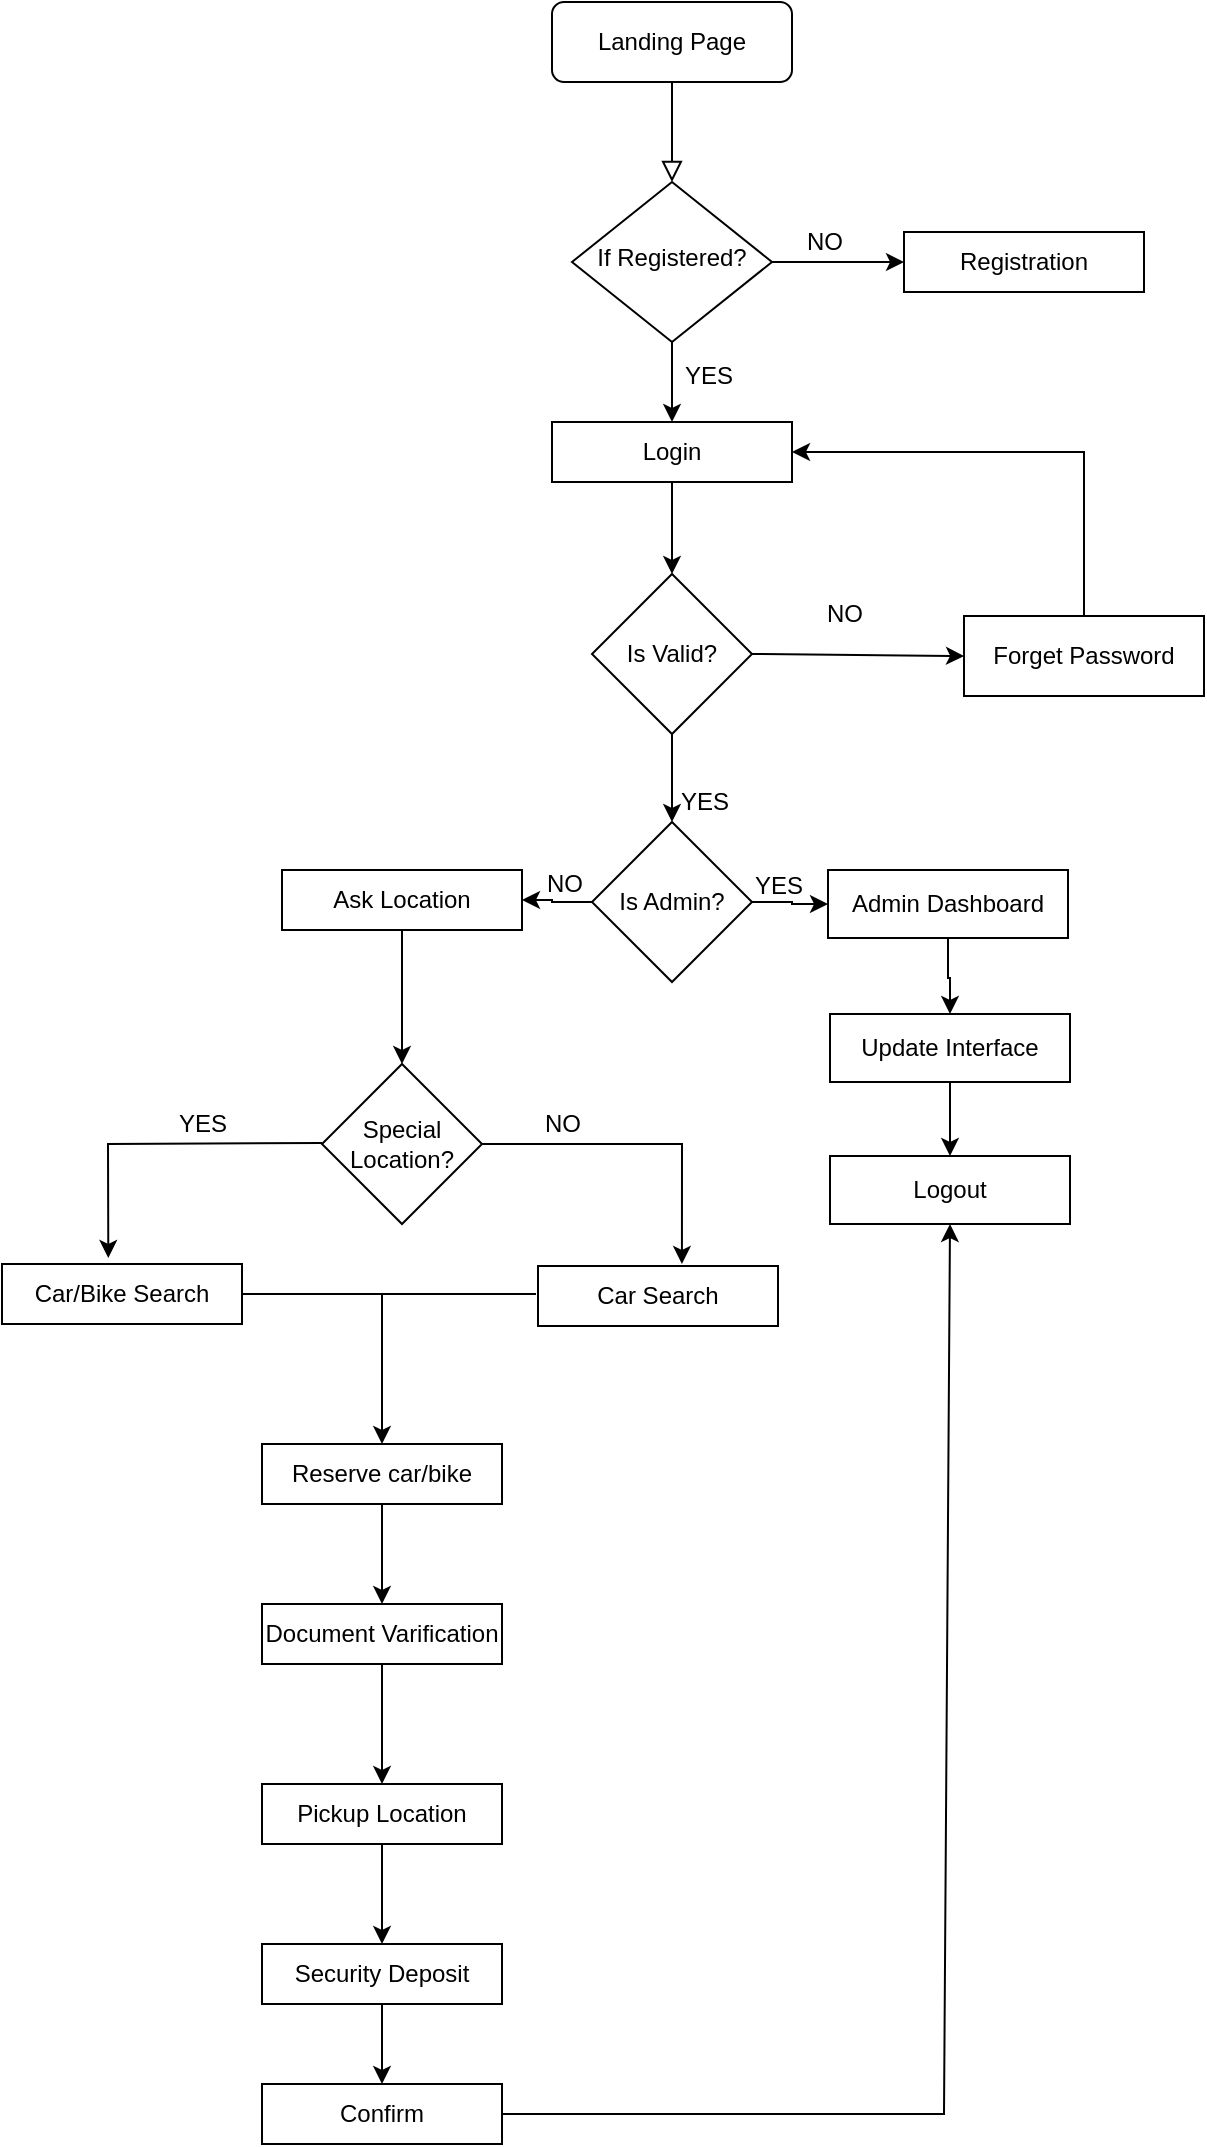 <mxfile version="20.4.2" type="github">
  <diagram id="C5RBs43oDa-KdzZeNtuy" name="Page-1">
    <mxGraphModel dx="1384" dy="719" grid="1" gridSize="10" guides="1" tooltips="1" connect="1" arrows="1" fold="1" page="1" pageScale="1" pageWidth="827" pageHeight="1169" math="0" shadow="0">
      <root>
        <mxCell id="WIyWlLk6GJQsqaUBKTNV-0" />
        <mxCell id="WIyWlLk6GJQsqaUBKTNV-1" parent="WIyWlLk6GJQsqaUBKTNV-0" />
        <mxCell id="WIyWlLk6GJQsqaUBKTNV-2" value="" style="rounded=0;html=1;jettySize=auto;orthogonalLoop=1;fontSize=11;endArrow=block;endFill=0;endSize=8;strokeWidth=1;shadow=0;labelBackgroundColor=none;edgeStyle=orthogonalEdgeStyle;" parent="WIyWlLk6GJQsqaUBKTNV-1" source="WIyWlLk6GJQsqaUBKTNV-3" target="WIyWlLk6GJQsqaUBKTNV-6" edge="1">
          <mxGeometry relative="1" as="geometry" />
        </mxCell>
        <mxCell id="WIyWlLk6GJQsqaUBKTNV-3" value="Landing Page" style="rounded=1;whiteSpace=wrap;html=1;fontSize=12;glass=0;strokeWidth=1;shadow=0;" parent="WIyWlLk6GJQsqaUBKTNV-1" vertex="1">
          <mxGeometry x="324" y="80" width="120" height="40" as="geometry" />
        </mxCell>
        <mxCell id="vMpb4PyR56rVBC7EJzTK-7" value="" style="edgeStyle=orthogonalEdgeStyle;rounded=0;orthogonalLoop=1;jettySize=auto;html=1;" edge="1" parent="WIyWlLk6GJQsqaUBKTNV-1" source="WIyWlLk6GJQsqaUBKTNV-6" target="vMpb4PyR56rVBC7EJzTK-6">
          <mxGeometry relative="1" as="geometry" />
        </mxCell>
        <mxCell id="vMpb4PyR56rVBC7EJzTK-9" value="" style="edgeStyle=orthogonalEdgeStyle;rounded=0;orthogonalLoop=1;jettySize=auto;html=1;" edge="1" parent="WIyWlLk6GJQsqaUBKTNV-1" source="WIyWlLk6GJQsqaUBKTNV-6" target="vMpb4PyR56rVBC7EJzTK-2">
          <mxGeometry relative="1" as="geometry" />
        </mxCell>
        <mxCell id="WIyWlLk6GJQsqaUBKTNV-6" value="If Registered?" style="rhombus;whiteSpace=wrap;html=1;shadow=0;fontFamily=Helvetica;fontSize=12;align=center;strokeWidth=1;spacing=6;spacingTop=-4;" parent="WIyWlLk6GJQsqaUBKTNV-1" vertex="1">
          <mxGeometry x="334" y="170" width="100" height="80" as="geometry" />
        </mxCell>
        <mxCell id="vMpb4PyR56rVBC7EJzTK-5" value="" style="edgeStyle=orthogonalEdgeStyle;rounded=0;orthogonalLoop=1;jettySize=auto;html=1;" edge="1" parent="WIyWlLk6GJQsqaUBKTNV-1" source="vMpb4PyR56rVBC7EJzTK-2" target="vMpb4PyR56rVBC7EJzTK-3">
          <mxGeometry relative="1" as="geometry" />
        </mxCell>
        <mxCell id="vMpb4PyR56rVBC7EJzTK-2" value="Login" style="rounded=0;whiteSpace=wrap;html=1;" vertex="1" parent="WIyWlLk6GJQsqaUBKTNV-1">
          <mxGeometry x="324" y="290" width="120" height="30" as="geometry" />
        </mxCell>
        <mxCell id="vMpb4PyR56rVBC7EJzTK-39" value="" style="edgeStyle=orthogonalEdgeStyle;rounded=0;orthogonalLoop=1;jettySize=auto;html=1;" edge="1" parent="WIyWlLk6GJQsqaUBKTNV-1" source="vMpb4PyR56rVBC7EJzTK-3" target="vMpb4PyR56rVBC7EJzTK-38">
          <mxGeometry relative="1" as="geometry" />
        </mxCell>
        <mxCell id="vMpb4PyR56rVBC7EJzTK-3" value="Is Valid?" style="rhombus;whiteSpace=wrap;html=1;" vertex="1" parent="WIyWlLk6GJQsqaUBKTNV-1">
          <mxGeometry x="344" y="366" width="80" height="80" as="geometry" />
        </mxCell>
        <mxCell id="vMpb4PyR56rVBC7EJzTK-6" value="Registration" style="rounded=0;whiteSpace=wrap;html=1;" vertex="1" parent="WIyWlLk6GJQsqaUBKTNV-1">
          <mxGeometry x="500" y="195" width="120" height="30" as="geometry" />
        </mxCell>
        <mxCell id="vMpb4PyR56rVBC7EJzTK-8" value="NO" style="text;html=1;align=center;verticalAlign=middle;resizable=0;points=[];autosize=1;strokeColor=none;fillColor=none;" vertex="1" parent="WIyWlLk6GJQsqaUBKTNV-1">
          <mxGeometry x="440" y="185" width="40" height="30" as="geometry" />
        </mxCell>
        <mxCell id="vMpb4PyR56rVBC7EJzTK-10" value="YES" style="text;html=1;align=center;verticalAlign=middle;resizable=0;points=[];autosize=1;strokeColor=none;fillColor=none;" vertex="1" parent="WIyWlLk6GJQsqaUBKTNV-1">
          <mxGeometry x="377" y="252" width="50" height="30" as="geometry" />
        </mxCell>
        <mxCell id="vMpb4PyR56rVBC7EJzTK-15" value="" style="edgeStyle=orthogonalEdgeStyle;rounded=0;orthogonalLoop=1;jettySize=auto;html=1;" edge="1" parent="WIyWlLk6GJQsqaUBKTNV-1" source="vMpb4PyR56rVBC7EJzTK-11" target="vMpb4PyR56rVBC7EJzTK-14">
          <mxGeometry relative="1" as="geometry" />
        </mxCell>
        <mxCell id="vMpb4PyR56rVBC7EJzTK-11" value="Ask Location" style="rounded=0;whiteSpace=wrap;html=1;" vertex="1" parent="WIyWlLk6GJQsqaUBKTNV-1">
          <mxGeometry x="189" y="514" width="120" height="30" as="geometry" />
        </mxCell>
        <mxCell id="vMpb4PyR56rVBC7EJzTK-14" value="Special Location?" style="rhombus;whiteSpace=wrap;html=1;" vertex="1" parent="WIyWlLk6GJQsqaUBKTNV-1">
          <mxGeometry x="209" y="611" width="80" height="80" as="geometry" />
        </mxCell>
        <mxCell id="vMpb4PyR56rVBC7EJzTK-16" value="Car/Bike Search" style="rounded=0;whiteSpace=wrap;html=1;" vertex="1" parent="WIyWlLk6GJQsqaUBKTNV-1">
          <mxGeometry x="49" y="711" width="120" height="30" as="geometry" />
        </mxCell>
        <mxCell id="vMpb4PyR56rVBC7EJzTK-17" value="" style="endArrow=classic;html=1;rounded=0;entryX=0.443;entryY=-0.1;entryDx=0;entryDy=0;entryPerimeter=0;" edge="1" parent="WIyWlLk6GJQsqaUBKTNV-1" target="vMpb4PyR56rVBC7EJzTK-16">
          <mxGeometry width="50" height="50" relative="1" as="geometry">
            <mxPoint x="209" y="650.5" as="sourcePoint" />
            <mxPoint x="99" y="650.5" as="targetPoint" />
            <Array as="points">
              <mxPoint x="102" y="651" />
            </Array>
          </mxGeometry>
        </mxCell>
        <mxCell id="vMpb4PyR56rVBC7EJzTK-18" value="YES" style="text;html=1;align=center;verticalAlign=middle;resizable=0;points=[];autosize=1;strokeColor=none;fillColor=none;" vertex="1" parent="WIyWlLk6GJQsqaUBKTNV-1">
          <mxGeometry x="124" y="626" width="50" height="30" as="geometry" />
        </mxCell>
        <mxCell id="vMpb4PyR56rVBC7EJzTK-19" value="Car Search" style="rounded=0;whiteSpace=wrap;html=1;" vertex="1" parent="WIyWlLk6GJQsqaUBKTNV-1">
          <mxGeometry x="317" y="712" width="120" height="30" as="geometry" />
        </mxCell>
        <mxCell id="vMpb4PyR56rVBC7EJzTK-20" value="" style="endArrow=classic;html=1;rounded=0;entryX=0.608;entryY=0;entryDx=0;entryDy=0;entryPerimeter=0;exitX=1;exitY=0.5;exitDx=0;exitDy=0;" edge="1" parent="WIyWlLk6GJQsqaUBKTNV-1" source="vMpb4PyR56rVBC7EJzTK-14">
          <mxGeometry width="50" height="50" relative="1" as="geometry">
            <mxPoint x="289" y="646" as="sourcePoint" />
            <mxPoint x="388.96" y="711" as="targetPoint" />
            <Array as="points">
              <mxPoint x="389" y="651" />
            </Array>
          </mxGeometry>
        </mxCell>
        <mxCell id="vMpb4PyR56rVBC7EJzTK-21" value="NO" style="text;html=1;align=center;verticalAlign=middle;resizable=0;points=[];autosize=1;strokeColor=none;fillColor=none;" vertex="1" parent="WIyWlLk6GJQsqaUBKTNV-1">
          <mxGeometry x="309" y="626" width="40" height="30" as="geometry" />
        </mxCell>
        <mxCell id="vMpb4PyR56rVBC7EJzTK-28" value="" style="edgeStyle=orthogonalEdgeStyle;rounded=0;orthogonalLoop=1;jettySize=auto;html=1;" edge="1" parent="WIyWlLk6GJQsqaUBKTNV-1" source="vMpb4PyR56rVBC7EJzTK-22" target="vMpb4PyR56rVBC7EJzTK-24">
          <mxGeometry relative="1" as="geometry" />
        </mxCell>
        <mxCell id="vMpb4PyR56rVBC7EJzTK-22" value="Reserve car/bike" style="rounded=0;whiteSpace=wrap;html=1;" vertex="1" parent="WIyWlLk6GJQsqaUBKTNV-1">
          <mxGeometry x="179" y="801" width="120" height="30" as="geometry" />
        </mxCell>
        <mxCell id="vMpb4PyR56rVBC7EJzTK-29" value="" style="edgeStyle=orthogonalEdgeStyle;rounded=0;orthogonalLoop=1;jettySize=auto;html=1;" edge="1" parent="WIyWlLk6GJQsqaUBKTNV-1" source="vMpb4PyR56rVBC7EJzTK-24" target="vMpb4PyR56rVBC7EJzTK-25">
          <mxGeometry relative="1" as="geometry" />
        </mxCell>
        <mxCell id="vMpb4PyR56rVBC7EJzTK-24" value="Document Varification" style="rounded=0;whiteSpace=wrap;html=1;" vertex="1" parent="WIyWlLk6GJQsqaUBKTNV-1">
          <mxGeometry x="179" y="881" width="120" height="30" as="geometry" />
        </mxCell>
        <mxCell id="vMpb4PyR56rVBC7EJzTK-30" value="" style="edgeStyle=orthogonalEdgeStyle;rounded=0;orthogonalLoop=1;jettySize=auto;html=1;" edge="1" parent="WIyWlLk6GJQsqaUBKTNV-1" source="vMpb4PyR56rVBC7EJzTK-25" target="vMpb4PyR56rVBC7EJzTK-26">
          <mxGeometry relative="1" as="geometry" />
        </mxCell>
        <mxCell id="vMpb4PyR56rVBC7EJzTK-25" value="Pickup Location&lt;span style=&quot;color: rgba(0, 0, 0, 0); font-family: monospace; font-size: 0px; text-align: start;&quot;&gt;%3CmxGraphModel%3E%3Croot%3E%3CmxCell%20id%3D%220%22%2F%3E%3CmxCell%20id%3D%221%22%20parent%3D%220%22%2F%3E%3CmxCell%20id%3D%222%22%20value%3D%22Reserve%20car%2Fbike%22%20style%3D%22rounded%3D0%3BwhiteSpace%3Dwrap%3Bhtml%3D1%3B%22%20vertex%3D%221%22%20parent%3D%221%22%3E%3CmxGeometry%20x%3D%22190%22%20y%3D%22760%22%20width%3D%22120%22%20height%3D%2230%22%20as%3D%22geometry%22%2F%3E%3C%2FmxCell%3E%3C%2Froot%3E%3C%2FmxGraphModel%3E&lt;/span&gt;" style="rounded=0;whiteSpace=wrap;html=1;" vertex="1" parent="WIyWlLk6GJQsqaUBKTNV-1">
          <mxGeometry x="179" y="971" width="120" height="30" as="geometry" />
        </mxCell>
        <mxCell id="vMpb4PyR56rVBC7EJzTK-31" value="" style="edgeStyle=orthogonalEdgeStyle;rounded=0;orthogonalLoop=1;jettySize=auto;html=1;" edge="1" parent="WIyWlLk6GJQsqaUBKTNV-1" source="vMpb4PyR56rVBC7EJzTK-26" target="vMpb4PyR56rVBC7EJzTK-27">
          <mxGeometry relative="1" as="geometry" />
        </mxCell>
        <mxCell id="vMpb4PyR56rVBC7EJzTK-26" value="Security Deposit" style="rounded=0;whiteSpace=wrap;html=1;" vertex="1" parent="WIyWlLk6GJQsqaUBKTNV-1">
          <mxGeometry x="179" y="1051" width="120" height="30" as="geometry" />
        </mxCell>
        <mxCell id="vMpb4PyR56rVBC7EJzTK-27" value="Confirm" style="rounded=0;whiteSpace=wrap;html=1;" vertex="1" parent="WIyWlLk6GJQsqaUBKTNV-1">
          <mxGeometry x="179" y="1121" width="120" height="30" as="geometry" />
        </mxCell>
        <mxCell id="vMpb4PyR56rVBC7EJzTK-32" value="" style="endArrow=classic;html=1;rounded=0;entryX=0.5;entryY=0;entryDx=0;entryDy=0;exitX=1;exitY=0.5;exitDx=0;exitDy=0;" edge="1" parent="WIyWlLk6GJQsqaUBKTNV-1" source="vMpb4PyR56rVBC7EJzTK-16" target="vMpb4PyR56rVBC7EJzTK-22">
          <mxGeometry width="50" height="50" relative="1" as="geometry">
            <mxPoint x="189" y="741" as="sourcePoint" />
            <mxPoint x="249" y="791" as="targetPoint" />
            <Array as="points">
              <mxPoint x="239" y="726" />
            </Array>
          </mxGeometry>
        </mxCell>
        <mxCell id="vMpb4PyR56rVBC7EJzTK-33" value="" style="endArrow=none;html=1;rounded=0;entryX=0;entryY=0.5;entryDx=0;entryDy=0;" edge="1" parent="WIyWlLk6GJQsqaUBKTNV-1">
          <mxGeometry width="50" height="50" relative="1" as="geometry">
            <mxPoint x="239" y="726" as="sourcePoint" />
            <mxPoint x="316" y="726" as="targetPoint" />
          </mxGeometry>
        </mxCell>
        <mxCell id="vMpb4PyR56rVBC7EJzTK-34" value="" style="endArrow=classic;html=1;rounded=0;entryX=0;entryY=0.5;entryDx=0;entryDy=0;" edge="1" parent="WIyWlLk6GJQsqaUBKTNV-1" target="vMpb4PyR56rVBC7EJzTK-35">
          <mxGeometry width="50" height="50" relative="1" as="geometry">
            <mxPoint x="424" y="406" as="sourcePoint" />
            <mxPoint x="530" y="386.205" as="targetPoint" />
          </mxGeometry>
        </mxCell>
        <mxCell id="vMpb4PyR56rVBC7EJzTK-35" value="Forget Password" style="rounded=0;whiteSpace=wrap;html=1;" vertex="1" parent="WIyWlLk6GJQsqaUBKTNV-1">
          <mxGeometry x="530" y="387" width="120" height="40" as="geometry" />
        </mxCell>
        <mxCell id="vMpb4PyR56rVBC7EJzTK-36" value="" style="endArrow=classic;html=1;rounded=0;entryX=1;entryY=0.5;entryDx=0;entryDy=0;exitX=0.5;exitY=0;exitDx=0;exitDy=0;" edge="1" parent="WIyWlLk6GJQsqaUBKTNV-1" source="vMpb4PyR56rVBC7EJzTK-35" target="vMpb4PyR56rVBC7EJzTK-2">
          <mxGeometry width="50" height="50" relative="1" as="geometry">
            <mxPoint x="590" y="370" as="sourcePoint" />
            <mxPoint x="590" y="280" as="targetPoint" />
            <Array as="points">
              <mxPoint x="590" y="305" />
            </Array>
          </mxGeometry>
        </mxCell>
        <mxCell id="vMpb4PyR56rVBC7EJzTK-37" value="NO" style="text;html=1;align=center;verticalAlign=middle;resizable=0;points=[];autosize=1;strokeColor=none;fillColor=none;" vertex="1" parent="WIyWlLk6GJQsqaUBKTNV-1">
          <mxGeometry x="450" y="371" width="40" height="30" as="geometry" />
        </mxCell>
        <mxCell id="vMpb4PyR56rVBC7EJzTK-41" value="" style="edgeStyle=orthogonalEdgeStyle;rounded=0;orthogonalLoop=1;jettySize=auto;html=1;" edge="1" parent="WIyWlLk6GJQsqaUBKTNV-1" source="vMpb4PyR56rVBC7EJzTK-38" target="vMpb4PyR56rVBC7EJzTK-11">
          <mxGeometry relative="1" as="geometry" />
        </mxCell>
        <mxCell id="vMpb4PyR56rVBC7EJzTK-45" value="" style="edgeStyle=orthogonalEdgeStyle;rounded=0;orthogonalLoop=1;jettySize=auto;html=1;" edge="1" parent="WIyWlLk6GJQsqaUBKTNV-1" source="vMpb4PyR56rVBC7EJzTK-38" target="vMpb4PyR56rVBC7EJzTK-44">
          <mxGeometry relative="1" as="geometry" />
        </mxCell>
        <mxCell id="vMpb4PyR56rVBC7EJzTK-38" value="Is Admin?" style="rhombus;whiteSpace=wrap;html=1;" vertex="1" parent="WIyWlLk6GJQsqaUBKTNV-1">
          <mxGeometry x="344" y="490" width="80" height="80" as="geometry" />
        </mxCell>
        <mxCell id="vMpb4PyR56rVBC7EJzTK-42" value="NO" style="text;html=1;align=center;verticalAlign=middle;resizable=0;points=[];autosize=1;strokeColor=none;fillColor=none;" vertex="1" parent="WIyWlLk6GJQsqaUBKTNV-1">
          <mxGeometry x="310" y="506" width="40" height="30" as="geometry" />
        </mxCell>
        <mxCell id="vMpb4PyR56rVBC7EJzTK-43" value="YES" style="text;html=1;align=center;verticalAlign=middle;resizable=0;points=[];autosize=1;strokeColor=none;fillColor=none;" vertex="1" parent="WIyWlLk6GJQsqaUBKTNV-1">
          <mxGeometry x="375" y="465" width="50" height="30" as="geometry" />
        </mxCell>
        <mxCell id="vMpb4PyR56rVBC7EJzTK-48" value="" style="edgeStyle=orthogonalEdgeStyle;rounded=0;orthogonalLoop=1;jettySize=auto;html=1;" edge="1" parent="WIyWlLk6GJQsqaUBKTNV-1" source="vMpb4PyR56rVBC7EJzTK-44" target="vMpb4PyR56rVBC7EJzTK-47">
          <mxGeometry relative="1" as="geometry" />
        </mxCell>
        <mxCell id="vMpb4PyR56rVBC7EJzTK-44" value="Admin Dashboard" style="rounded=0;whiteSpace=wrap;html=1;" vertex="1" parent="WIyWlLk6GJQsqaUBKTNV-1">
          <mxGeometry x="462" y="514" width="120" height="34" as="geometry" />
        </mxCell>
        <mxCell id="vMpb4PyR56rVBC7EJzTK-46" value="YES" style="text;html=1;align=center;verticalAlign=middle;resizable=0;points=[];autosize=1;strokeColor=none;fillColor=none;" vertex="1" parent="WIyWlLk6GJQsqaUBKTNV-1">
          <mxGeometry x="412" y="507" width="50" height="30" as="geometry" />
        </mxCell>
        <mxCell id="vMpb4PyR56rVBC7EJzTK-50" value="" style="edgeStyle=orthogonalEdgeStyle;rounded=0;orthogonalLoop=1;jettySize=auto;html=1;" edge="1" parent="WIyWlLk6GJQsqaUBKTNV-1" source="vMpb4PyR56rVBC7EJzTK-47" target="vMpb4PyR56rVBC7EJzTK-49">
          <mxGeometry relative="1" as="geometry" />
        </mxCell>
        <mxCell id="vMpb4PyR56rVBC7EJzTK-47" value="Update Interface" style="rounded=0;whiteSpace=wrap;html=1;" vertex="1" parent="WIyWlLk6GJQsqaUBKTNV-1">
          <mxGeometry x="463" y="586" width="120" height="34" as="geometry" />
        </mxCell>
        <mxCell id="vMpb4PyR56rVBC7EJzTK-49" value="Logout" style="rounded=0;whiteSpace=wrap;html=1;" vertex="1" parent="WIyWlLk6GJQsqaUBKTNV-1">
          <mxGeometry x="463" y="657" width="120" height="34" as="geometry" />
        </mxCell>
        <mxCell id="vMpb4PyR56rVBC7EJzTK-51" value="" style="endArrow=classic;html=1;rounded=0;exitX=1;exitY=0.5;exitDx=0;exitDy=0;entryX=0.5;entryY=1;entryDx=0;entryDy=0;" edge="1" parent="WIyWlLk6GJQsqaUBKTNV-1" source="vMpb4PyR56rVBC7EJzTK-27" target="vMpb4PyR56rVBC7EJzTK-49">
          <mxGeometry width="50" height="50" relative="1" as="geometry">
            <mxPoint x="380" y="850" as="sourcePoint" />
            <mxPoint x="430" y="800" as="targetPoint" />
            <Array as="points">
              <mxPoint x="520" y="1136" />
            </Array>
          </mxGeometry>
        </mxCell>
      </root>
    </mxGraphModel>
  </diagram>
</mxfile>
